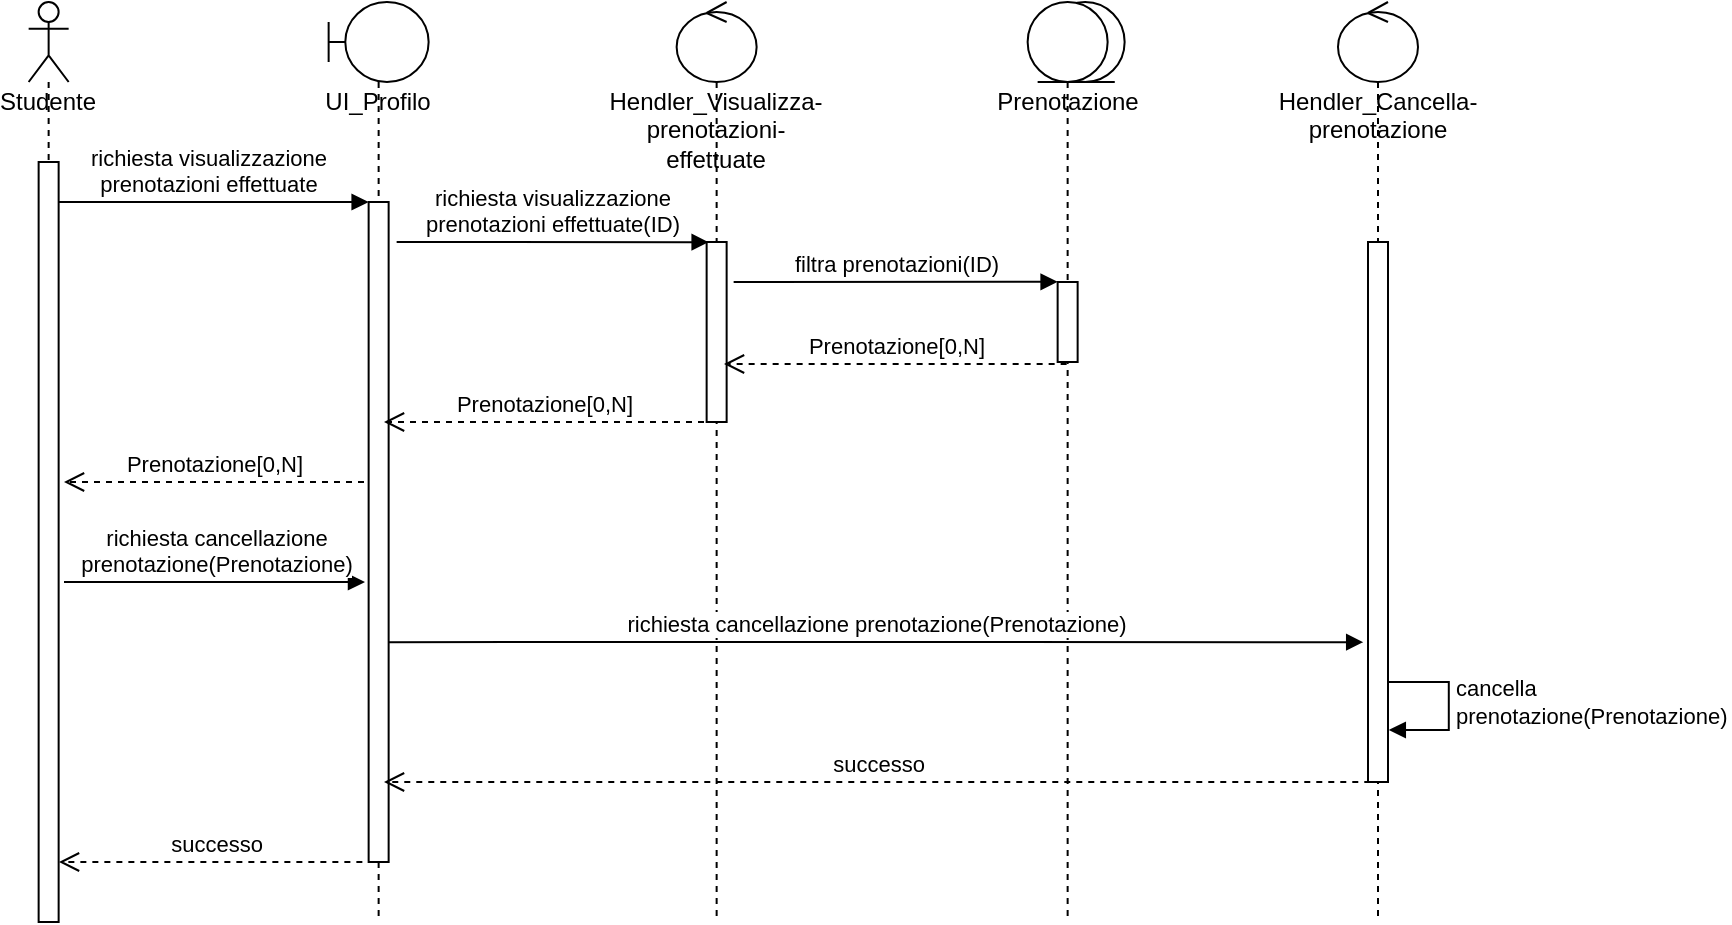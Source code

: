 <mxfile version="14.3.0" type="device"><diagram id="ST4r5U25nnJPnxLFI4yU" name="Page-1"><mxGraphModel dx="865" dy="460" grid="1" gridSize="10" guides="1" tooltips="1" connect="1" arrows="1" fold="1" page="1" pageScale="1" pageWidth="827" pageHeight="1169" math="0" shadow="0"><root><mxCell id="0"/><mxCell id="1" parent="0"/><mxCell id="4oo86KGw1F0EWTmL_R1F-38" value="richiesta visualizzazione&lt;br&gt;prenotazioni effettuate" style="html=1;verticalAlign=bottom;endArrow=block;" edge="1" parent="1" target="4oo86KGw1F0EWTmL_R1F-41"><mxGeometry width="80" relative="1" as="geometry"><mxPoint x="181.82" y="910" as="sourcePoint"/><mxPoint x="322.32" y="890" as="targetPoint"/><Array as="points"><mxPoint x="291.82" y="910"/></Array></mxGeometry></mxCell><mxCell id="4oo86KGw1F0EWTmL_R1F-39" value="" style="ellipse;shape=umlEntity;whiteSpace=wrap;html=1;" vertex="1" parent="1"><mxGeometry x="680.82" y="810" width="39.5" height="40" as="geometry"/></mxCell><mxCell id="4oo86KGw1F0EWTmL_R1F-40" value="UI_Profilo" style="shape=umlLifeline;participant=umlBoundary;perimeter=lifelinePerimeter;whiteSpace=wrap;html=1;container=1;collapsible=0;recursiveResize=0;verticalAlign=top;spacingTop=36;outlineConnect=0;" vertex="1" parent="1"><mxGeometry x="322.32" y="810" width="50" height="460" as="geometry"/></mxCell><mxCell id="4oo86KGw1F0EWTmL_R1F-41" value="" style="html=1;points=[];perimeter=orthogonalPerimeter;" vertex="1" parent="4oo86KGw1F0EWTmL_R1F-40"><mxGeometry x="20" y="100" width="10" height="330" as="geometry"/></mxCell><mxCell id="4oo86KGw1F0EWTmL_R1F-42" value="Prenotazione&lt;br&gt;" style="shape=umlLifeline;participant=umlEntity;perimeter=lifelinePerimeter;whiteSpace=wrap;html=1;container=1;collapsible=0;recursiveResize=0;verticalAlign=top;spacingTop=36;outlineConnect=0;" vertex="1" parent="1"><mxGeometry x="671.82" y="810" width="40" height="460" as="geometry"/></mxCell><mxCell id="4oo86KGw1F0EWTmL_R1F-43" value="" style="html=1;points=[];perimeter=orthogonalPerimeter;" vertex="1" parent="4oo86KGw1F0EWTmL_R1F-42"><mxGeometry x="15" y="140" width="10" height="40" as="geometry"/></mxCell><mxCell id="4oo86KGw1F0EWTmL_R1F-44" value="Hendler_Visualizza-prenotazioni-effettuate" style="shape=umlLifeline;participant=umlControl;perimeter=lifelinePerimeter;whiteSpace=wrap;html=1;container=1;collapsible=0;recursiveResize=0;verticalAlign=top;spacingTop=36;outlineConnect=0;" vertex="1" parent="1"><mxGeometry x="496.32" y="810" width="40" height="460" as="geometry"/></mxCell><mxCell id="4oo86KGw1F0EWTmL_R1F-45" value="" style="html=1;points=[];perimeter=orthogonalPerimeter;" vertex="1" parent="4oo86KGw1F0EWTmL_R1F-44"><mxGeometry x="15" y="120" width="10" height="90" as="geometry"/></mxCell><mxCell id="4oo86KGw1F0EWTmL_R1F-46" value="Studente" style="shape=umlLifeline;participant=umlActor;perimeter=lifelinePerimeter;whiteSpace=wrap;html=1;container=1;collapsible=0;recursiveResize=0;verticalAlign=top;spacingTop=36;outlineConnect=0;" vertex="1" parent="1"><mxGeometry x="172.32" y="810" width="20" height="450" as="geometry"/></mxCell><mxCell id="4oo86KGw1F0EWTmL_R1F-47" value="" style="html=1;points=[];perimeter=orthogonalPerimeter;" vertex="1" parent="4oo86KGw1F0EWTmL_R1F-46"><mxGeometry x="5" y="80" width="10" height="380" as="geometry"/></mxCell><mxCell id="4oo86KGw1F0EWTmL_R1F-48" value="richiesta visualizzazione&lt;br&gt;prenotazioni effettuate(ID)" style="html=1;verticalAlign=bottom;endArrow=block;entryX=0.1;entryY=0.001;entryDx=0;entryDy=0;entryPerimeter=0;" edge="1" parent="1" target="4oo86KGw1F0EWTmL_R1F-45"><mxGeometry width="80" relative="1" as="geometry"><mxPoint x="356.32" y="930" as="sourcePoint"/><mxPoint x="507.12" y="910.08" as="targetPoint"/></mxGeometry></mxCell><mxCell id="4oo86KGw1F0EWTmL_R1F-49" value="filtra prenotazioni(ID)" style="html=1;verticalAlign=bottom;endArrow=block;entryX=-0.002;entryY=-0.002;entryDx=0;entryDy=0;entryPerimeter=0;" edge="1" parent="1" target="4oo86KGw1F0EWTmL_R1F-43"><mxGeometry width="80" relative="1" as="geometry"><mxPoint x="524.82" y="950" as="sourcePoint"/><mxPoint x="683" y="953" as="targetPoint"/></mxGeometry></mxCell><mxCell id="4oo86KGw1F0EWTmL_R1F-50" value="Prenotazione[0,N]" style="html=1;verticalAlign=bottom;endArrow=open;dashed=1;endSize=8;" edge="1" parent="1" source="4oo86KGw1F0EWTmL_R1F-42"><mxGeometry relative="1" as="geometry"><mxPoint x="680" y="991" as="sourcePoint"/><mxPoint x="520.0" y="991" as="targetPoint"/></mxGeometry></mxCell><mxCell id="4oo86KGw1F0EWTmL_R1F-51" value="Prenotazione[0,N]" style="html=1;verticalAlign=bottom;endArrow=open;dashed=1;endSize=8;" edge="1" parent="1"><mxGeometry relative="1" as="geometry"><mxPoint x="510" y="1020" as="sourcePoint"/><mxPoint x="350" y="1020" as="targetPoint"/></mxGeometry></mxCell><mxCell id="4oo86KGw1F0EWTmL_R1F-52" value="Prenotazione[0,N]" style="html=1;verticalAlign=bottom;endArrow=open;dashed=1;endSize=8;" edge="1" parent="1"><mxGeometry relative="1" as="geometry"><mxPoint x="340" y="1050" as="sourcePoint"/><mxPoint x="190" y="1050" as="targetPoint"/></mxGeometry></mxCell><mxCell id="4oo86KGw1F0EWTmL_R1F-53" value="richiesta cancellazione&lt;br&gt;prenotazione(Prenotazione)" style="html=1;verticalAlign=bottom;endArrow=block;" edge="1" parent="1"><mxGeometry width="80" relative="1" as="geometry"><mxPoint x="190" y="1100" as="sourcePoint"/><mxPoint x="340.5" y="1100" as="targetPoint"/><Array as="points"><mxPoint x="290" y="1100"/></Array></mxGeometry></mxCell><mxCell id="4oo86KGw1F0EWTmL_R1F-54" value="richiesta cancellazione prenotazione(Prenotazione)" style="html=1;verticalAlign=bottom;endArrow=block;entryX=-0.24;entryY=0.741;entryDx=0;entryDy=0;entryPerimeter=0;exitX=1.008;exitY=0.667;exitDx=0;exitDy=0;exitPerimeter=0;" edge="1" parent="1" source="4oo86KGw1F0EWTmL_R1F-41" target="4oo86KGw1F0EWTmL_R1F-56"><mxGeometry width="80" relative="1" as="geometry"><mxPoint x="357" y="1130" as="sourcePoint"/><mxPoint x="510.5" y="1130" as="targetPoint"/><Array as="points"><mxPoint x="460" y="1130"/></Array></mxGeometry></mxCell><mxCell id="4oo86KGw1F0EWTmL_R1F-55" value="Hendler_Cancella-prenotazione" style="shape=umlLifeline;participant=umlControl;perimeter=lifelinePerimeter;whiteSpace=wrap;html=1;container=1;collapsible=0;recursiveResize=0;verticalAlign=top;spacingTop=36;outlineConnect=0;" vertex="1" parent="1"><mxGeometry x="827" y="810" width="40" height="460" as="geometry"/></mxCell><mxCell id="4oo86KGw1F0EWTmL_R1F-56" value="" style="html=1;points=[];perimeter=orthogonalPerimeter;" vertex="1" parent="4oo86KGw1F0EWTmL_R1F-55"><mxGeometry x="15" y="120" width="10" height="270" as="geometry"/></mxCell><mxCell id="4oo86KGw1F0EWTmL_R1F-57" value="cancella &lt;br&gt;prenotazione(Prenotazione)" style="html=1;align=left;spacingLeft=2;endArrow=block;rounded=0;edgeStyle=orthogonalEdgeStyle;exitX=1.06;exitY=0.121;exitDx=0;exitDy=0;exitPerimeter=0;" edge="1" parent="1"><mxGeometry x="0.137" relative="1" as="geometry"><mxPoint x="852" y="1167.51" as="sourcePoint"/><Array as="points"><mxPoint x="852.4" y="1150"/><mxPoint x="882.4" y="1150"/><mxPoint x="882.4" y="1174"/></Array><mxPoint x="852.4" y="1174" as="targetPoint"/><mxPoint as="offset"/></mxGeometry></mxCell><mxCell id="4oo86KGw1F0EWTmL_R1F-58" value="successo" style="html=1;verticalAlign=bottom;endArrow=open;dashed=1;endSize=8;" edge="1" parent="1"><mxGeometry relative="1" as="geometry"><mxPoint x="843.14" y="1200" as="sourcePoint"/><mxPoint x="350" y="1200" as="targetPoint"/></mxGeometry></mxCell><mxCell id="4oo86KGw1F0EWTmL_R1F-59" value="successo" style="html=1;verticalAlign=bottom;endArrow=open;dashed=1;endSize=8;" edge="1" parent="1"><mxGeometry relative="1" as="geometry"><mxPoint x="345.18" y="1240" as="sourcePoint"/><mxPoint x="187.5" y="1240" as="targetPoint"/></mxGeometry></mxCell></root></mxGraphModel></diagram></mxfile>